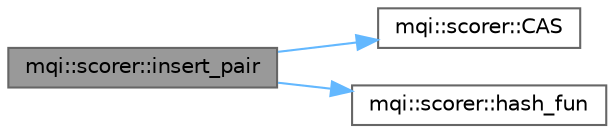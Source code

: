 digraph "mqi::scorer::insert_pair"
{
 // LATEX_PDF_SIZE
  bgcolor="transparent";
  edge [fontname=Helvetica,fontsize=10,labelfontname=Helvetica,labelfontsize=10];
  node [fontname=Helvetica,fontsize=10,shape=box,height=0.2,width=0.4];
  rankdir="LR";
  Node1 [id="Node000001",label="mqi::scorer::insert_pair",height=0.2,width=0.4,color="gray40", fillcolor="grey60", style="filled", fontcolor="black",tooltip="Atomically inserts or adds a value to the hash table."];
  Node1 -> Node2 [id="edge1_Node000001_Node000002",color="steelblue1",style="solid",tooltip=" "];
  Node2 [id="Node000002",label="mqi::scorer::CAS",height=0.2,width=0.4,color="grey40", fillcolor="white", style="filled",URL="$classmqi_1_1scorer.html#a558b1e41c89691e485567a5072aa5543",tooltip="A host-side implementation of the atomic Compare-And-Swap (CAS) operation."];
  Node1 -> Node3 [id="edge2_Node000001_Node000003",color="steelblue1",style="solid",tooltip=" "];
  Node3 [id="Node000003",label="mqi::scorer::hash_fun",height=0.2,width=0.4,color="grey40", fillcolor="white", style="filled",URL="$classmqi_1_1scorer.html#ae938d054c9e6cf37840d69f606a92855",tooltip="A hash function to map a key to an index in the hash table."];
}
